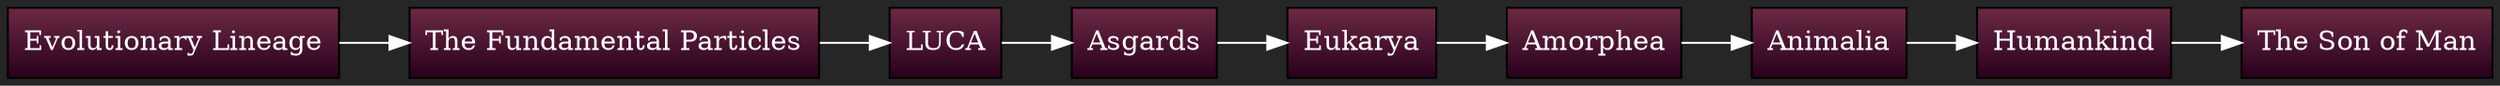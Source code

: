 digraph D {
rankdir = LR
style = filled
fontcolor = white
color = white
bgcolor = "#262626"
gradientangle = 0
dpi = 300
"cluster_45" [rankdir=LR, shape=box, color=black, fontcolor=white, fillcolor="#6C2944:#29001C", style=filled, gradientangle=270.05, label="Evolutionary Lineage"]
"cluster_46" [rankdir=LR, shape=box, color=black, fontcolor=white, fillcolor="#6C2944:#29001C", style=filled, gradientangle=270.05, label="The Fundamental Particles"]
"cluster_47" [rankdir=LR, shape=box, color=black, fontcolor=white, fillcolor="#6C2944:#29001C", style=filled, gradientangle=270.05, label="LUCA"]
"cluster_48" [rankdir=LR, shape=box, color=black, fontcolor=white, fillcolor="#6C2944:#29001C", style=filled, gradientangle=270.05, label="Asgards"]
"cluster_49" [rankdir=LR, shape=box, color=black, fontcolor=white, fillcolor="#6C2944:#29001C", style=filled, gradientangle=270.05, label="Eukarya"]
"cluster_50" [rankdir=LR, shape=box, color=black, fontcolor=white, fillcolor="#6C2944:#29001C", style=filled, gradientangle=270.05, label="Amorphea"]
"cluster_51" [rankdir=LR, shape=box, color=black, fontcolor=white, fillcolor="#6C2944:#29001C", style=filled, gradientangle=270.05, label="Animalia"]
"cluster_52" [rankdir=LR, shape=box, color=black, fontcolor=white, fillcolor="#6C2944:#29001C", style=filled, gradientangle=270.05, label="Humankind"]
"cluster_53" [rankdir=LR, shape=box, color=black, fontcolor=white, fillcolor="#6C2944:#29001C", style=filled, gradientangle=270.05, label="The Son of Man"]
"cluster_52" -> "cluster_53" [color=white, penwidth=1, ltail="cluster_52", lhead="cluster_53"]
"cluster_51" -> "cluster_52" [color=white, penwidth=1, ltail="cluster_52", lhead="cluster_53"]
"cluster_50" -> "cluster_51" [color=white, penwidth=1, ltail="cluster_52", lhead="cluster_53"]
"cluster_49" -> "cluster_50" [color=white, penwidth=1, ltail="cluster_52", lhead="cluster_53"]
"cluster_48" -> "cluster_49" [color=white, penwidth=1, ltail="cluster_52", lhead="cluster_53"]
"cluster_47" -> "cluster_48" [color=white, penwidth=1, ltail="cluster_52", lhead="cluster_53"]
"cluster_46" -> "cluster_47" [color=white, penwidth=1, ltail="cluster_52", lhead="cluster_53"]
"cluster_45" -> "cluster_46" [color=white, penwidth=1, ltail="cluster_52", lhead="cluster_53"]
}
